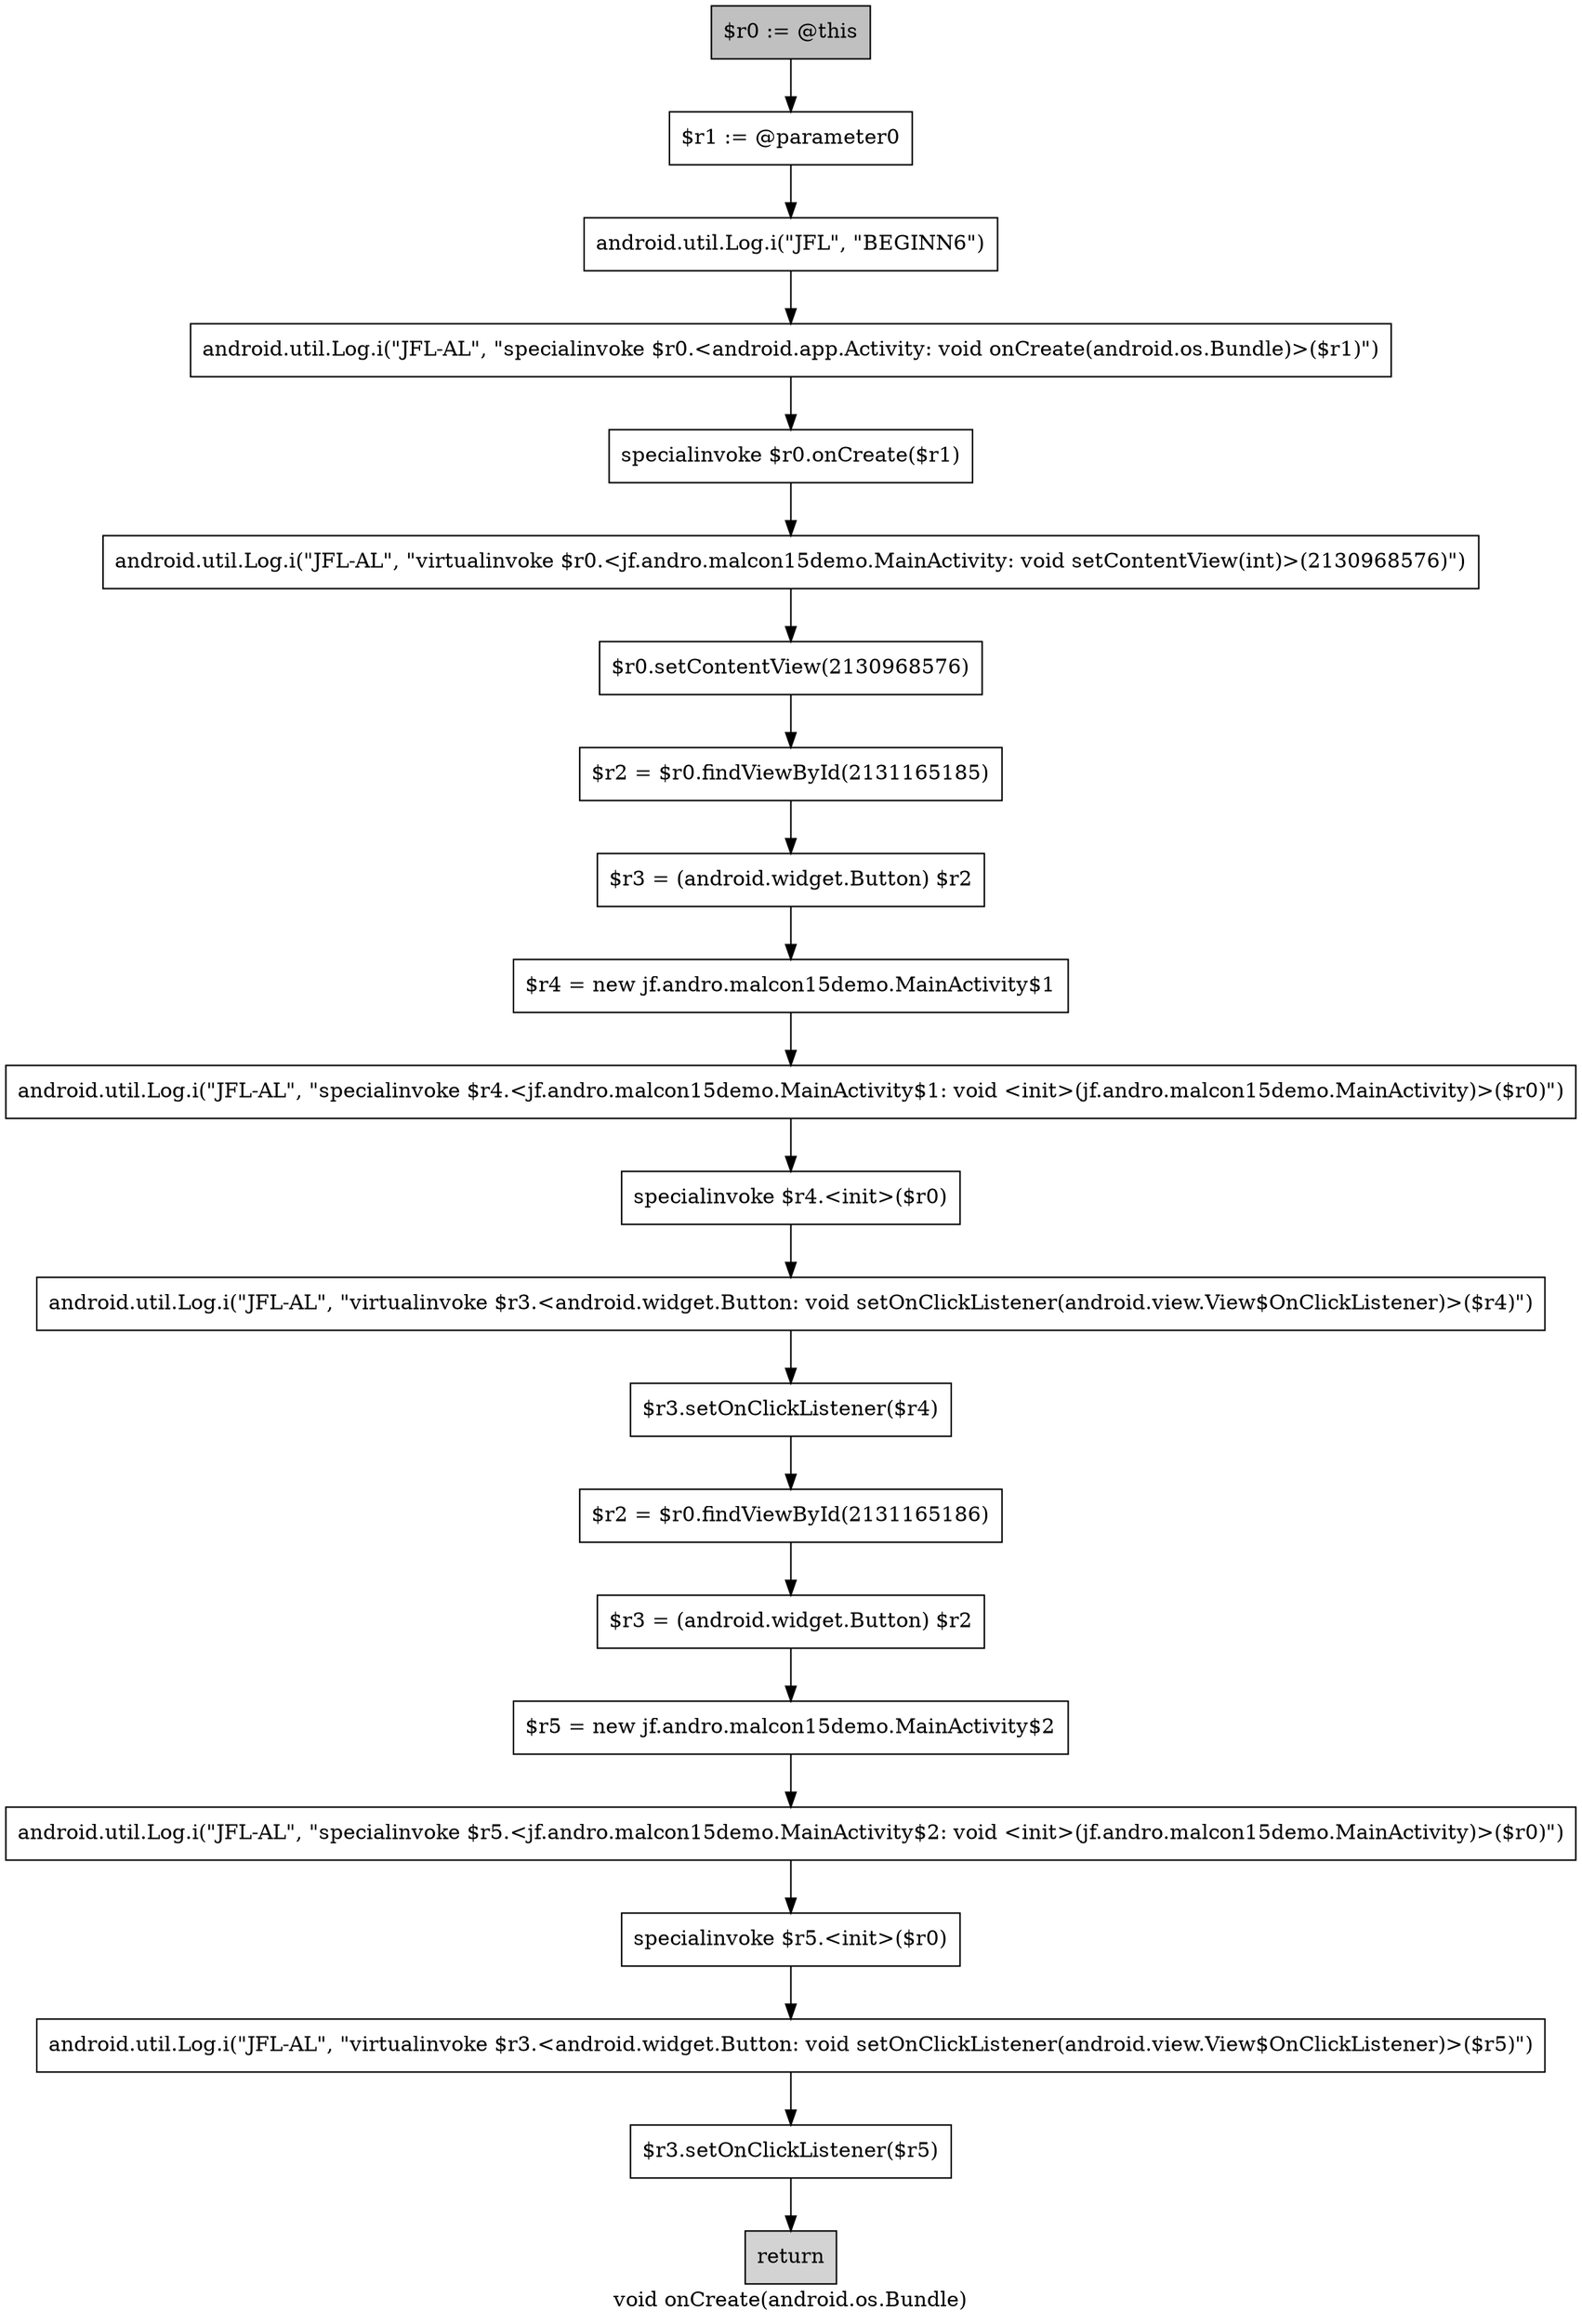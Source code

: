 digraph "<jf.andro.malcon15demo.MainActivity: void onCreate(android.os.Bundle)>" {
    label="void onCreate(android.os.Bundle)";
    node [shape=box];
    "0" [method=5311,key=267814113,style=filled,fillcolor=gray,label="$r0 := @this",];
    "1" [method=5311,key=1593224710,label="$r1 := @parameter0",];
    "0"->"1";
    "2" [method=5311,key=685934,invoke_target="<android.util.Log: int i(java.lang.String,java.lang.String)>",invoke_real="<android.util.Log: int i(java.lang.String,java.lang.String)>",label="android.util.Log.i(\"JFL\", \"BEGINN6\")",];
    "1"->"2";
    "3" [method=5311,key=2032909428,invoke_target="<android.util.Log: int i(java.lang.String,java.lang.String)>",invoke_real="<android.util.Log: int i(java.lang.String,java.lang.String)>",label="android.util.Log.i(\"JFL-AL\", \"specialinvoke $r0.<android.app.Activity: void onCreate(android.os.Bundle)>($r1)\")",];
    "2"->"3";
    "4" [method=5311,key=1570470538,invoke_target="<android.app.Activity: void onCreate(android.os.Bundle)>",invoke_real="<android.app.Activity: void onCreate(android.os.Bundle)>",label="specialinvoke $r0.onCreate($r1)",];
    "3"->"4";
    "5" [method=5311,key=2031377754,invoke_target="<android.util.Log: int i(java.lang.String,java.lang.String)>",invoke_real="<android.util.Log: int i(java.lang.String,java.lang.String)>",label="android.util.Log.i(\"JFL-AL\", \"virtualinvoke $r0.<jf.andro.malcon15demo.MainActivity: void setContentView(int)>(2130968576)\")",];
    "4"->"5";
    "6" [method=5311,key=1615801298,invoke_target="<jf.andro.malcon15demo.MainActivity: void setContentView(int)>",invoke_real="<jf.andro.malcon15demo.MainActivity: void setContentView(int)>",label="$r0.setContentView(2130968576)",];
    "5"->"6";
    "7" [method=5311,key=460570271,invoke_target="<jf.andro.malcon15demo.MainActivity: android.view.View findViewById(int)>",invoke_real="<jf.andro.malcon15demo.MainActivity: android.view.View findViewById(int)>",label="$r2 = $r0.findViewById(2131165185)",];
    "6"->"7";
    "8" [method=5311,key=2072313080,label="$r3 = (android.widget.Button) $r2",];
    "7"->"8";
    "9" [method=5311,key=816944408,label="$r4 = new jf.andro.malcon15demo.MainActivity$1",];
    "8"->"9";
    "10" [method=5311,key=523211332,invoke_target="<android.util.Log: int i(java.lang.String,java.lang.String)>",invoke_real="<android.util.Log: int i(java.lang.String,java.lang.String)>",label="android.util.Log.i(\"JFL-AL\", \"specialinvoke $r4.<jf.andro.malcon15demo.MainActivity$1: void <init>(jf.andro.malcon15demo.MainActivity)>($r0)\")",];
    "9"->"10";
    "11" [method=5311,key=909132503,invoke_target="<jf.andro.malcon15demo.MainActivity$1: void <init>(jf.andro.malcon15demo.MainActivity)>",invoke_real="<jf.andro.malcon15demo.MainActivity$1: void <init>(jf.andro.malcon15demo.MainActivity)>",label="specialinvoke $r4.<init>($r0)",];
    "10"->"11";
    "12" [method=5311,key=1280124872,invoke_target="<android.util.Log: int i(java.lang.String,java.lang.String)>",invoke_real="<android.util.Log: int i(java.lang.String,java.lang.String)>",label="android.util.Log.i(\"JFL-AL\", \"virtualinvoke $r3.<android.widget.Button: void setOnClickListener(android.view.View$OnClickListener)>($r4)\")",];
    "11"->"12";
    "13" [method=5311,key=912966811,invoke_target="<android.widget.Button: void setOnClickListener(android.view.View$OnClickListener)>",invoke_real="<android.widget.Button: void setOnClickListener(jf.andro.malcon15demo.MainActivity$1)>",label="$r3.setOnClickListener($r4)",];
    "12"->"13";
    "14" [method=5311,key=1458621573,invoke_target="<jf.andro.malcon15demo.MainActivity: android.view.View findViewById(int)>",invoke_real="<jf.andro.malcon15demo.MainActivity: android.view.View findViewById(int)>",label="$r2 = $r0.findViewById(2131165186)",];
    "13"->"14";
    "15" [method=5311,key=46941357,label="$r3 = (android.widget.Button) $r2",];
    "14"->"15";
    "16" [method=5311,key=1152606315,label="$r5 = new jf.andro.malcon15demo.MainActivity$2",];
    "15"->"16";
    "17" [method=5311,key=1747053097,invoke_target="<android.util.Log: int i(java.lang.String,java.lang.String)>",invoke_real="<android.util.Log: int i(java.lang.String,java.lang.String)>",label="android.util.Log.i(\"JFL-AL\", \"specialinvoke $r5.<jf.andro.malcon15demo.MainActivity$2: void <init>(jf.andro.malcon15demo.MainActivity)>($r0)\")",];
    "16"->"17";
    "18" [method=5311,key=343345308,invoke_target="<jf.andro.malcon15demo.MainActivity$2: void <init>(jf.andro.malcon15demo.MainActivity)>",invoke_real="<jf.andro.malcon15demo.MainActivity$2: void <init>(jf.andro.malcon15demo.MainActivity)>",label="specialinvoke $r5.<init>($r0)",];
    "17"->"18";
    "19" [method=5311,key=864326906,invoke_target="<android.util.Log: int i(java.lang.String,java.lang.String)>",invoke_real="<android.util.Log: int i(java.lang.String,java.lang.String)>",label="android.util.Log.i(\"JFL-AL\", \"virtualinvoke $r3.<android.widget.Button: void setOnClickListener(android.view.View$OnClickListener)>($r5)\")",];
    "18"->"19";
    "20" [method=5311,key=1714688478,invoke_target="<android.widget.Button: void setOnClickListener(android.view.View$OnClickListener)>",invoke_real="<android.widget.Button: void setOnClickListener(jf.andro.malcon15demo.MainActivity$2)>",label="$r3.setOnClickListener($r5)",];
    "19"->"20";
    "21" [method=5311,key=104716441,style=filled,fillcolor=lightgray,label="return",];
    "20"->"21";
}
